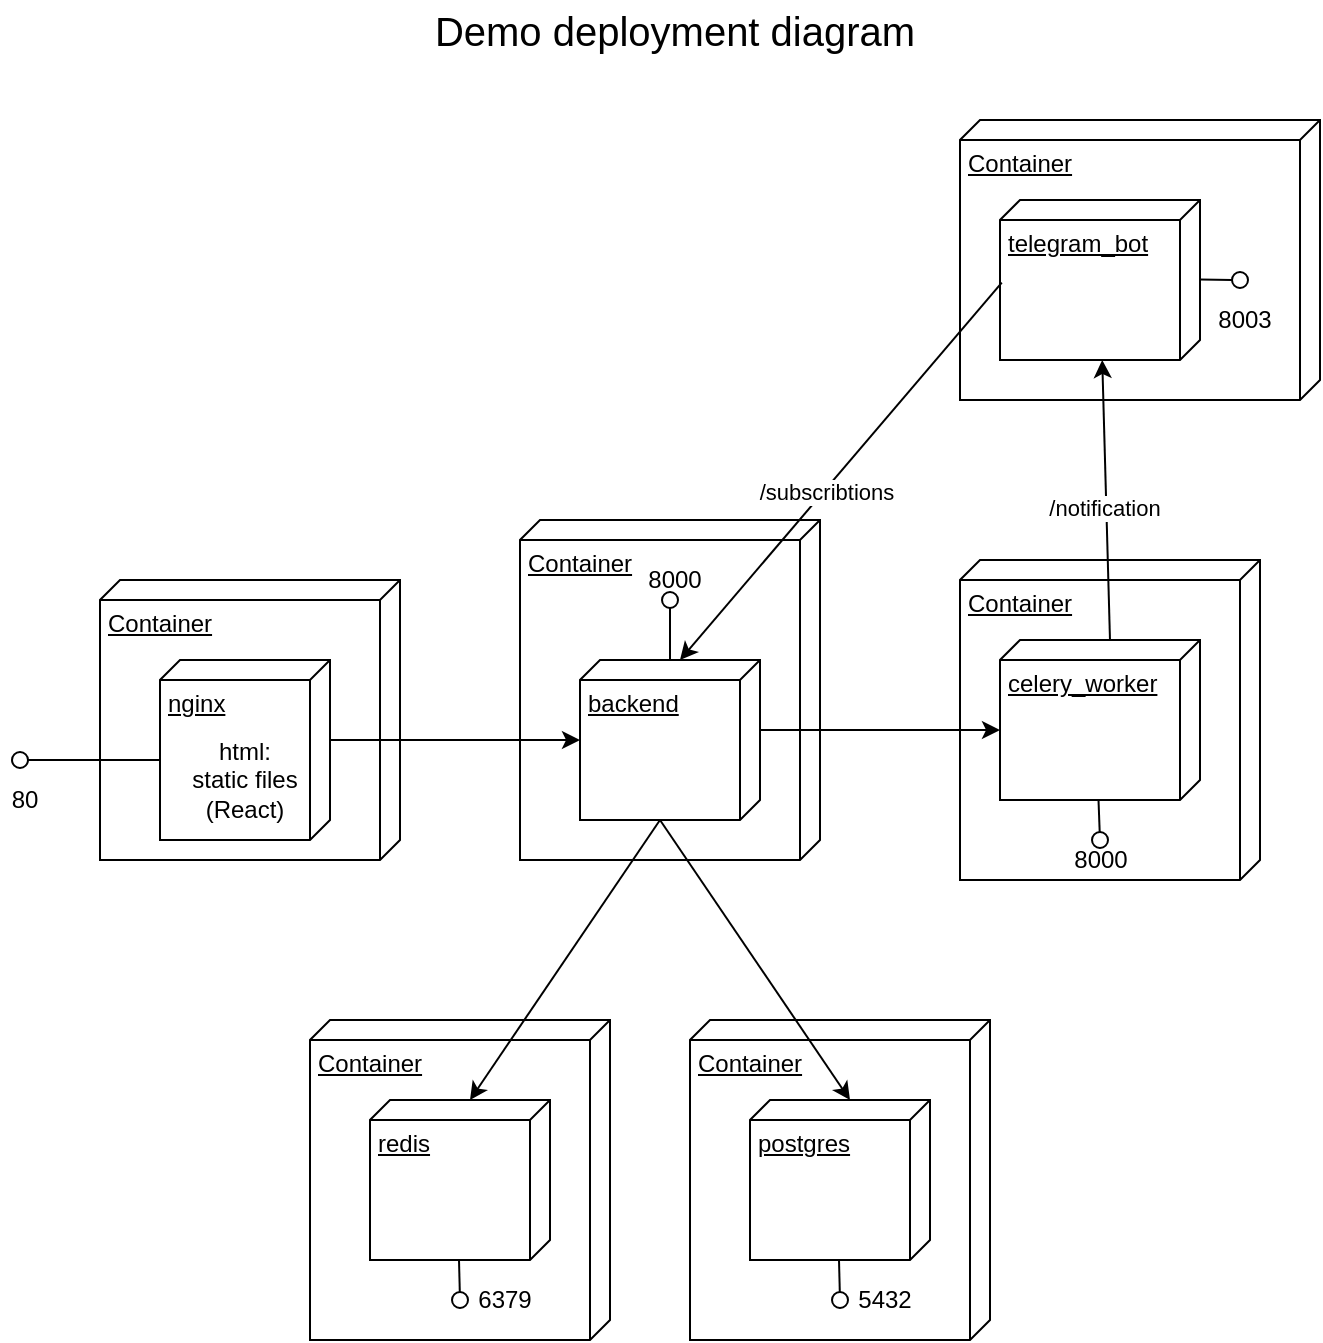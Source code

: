 <mxfile version="20.3.0" type="device"><diagram id="LOh8ylKC7YtTuwkyJs7f" name="Page-1"><mxGraphModel dx="901" dy="2221" grid="1" gridSize="10" guides="1" tooltips="1" connect="1" arrows="1" fold="1" page="1" pageScale="1" pageWidth="827" pageHeight="1169" math="0" shadow="0"><root><mxCell id="0"/><mxCell id="1" parent="0"/><mxCell id="MQ5eMXhDKmc299ko9ecY-15" value="Container" style="verticalAlign=top;align=left;spacingTop=8;spacingLeft=2;spacingRight=12;shape=cube;size=10;direction=south;fontStyle=4;html=1;" vertex="1" parent="1"><mxGeometry x="205" y="710" width="150" height="160" as="geometry"/></mxCell><mxCell id="MQ5eMXhDKmc299ko9ecY-5" value="redis" style="verticalAlign=top;align=left;spacingTop=8;spacingLeft=2;spacingRight=12;shape=cube;size=10;direction=south;fontStyle=4;html=1;" vertex="1" parent="1"><mxGeometry x="235" y="750" width="90" height="80" as="geometry"/></mxCell><mxCell id="MQ5eMXhDKmc299ko9ecY-17" value="Container" style="verticalAlign=top;align=left;spacingTop=8;spacingLeft=2;spacingRight=12;shape=cube;size=10;direction=south;fontStyle=4;html=1;" vertex="1" parent="1"><mxGeometry x="395" y="710" width="150" height="160" as="geometry"/></mxCell><mxCell id="MQ5eMXhDKmc299ko9ecY-18" value="postgres" style="verticalAlign=top;align=left;spacingTop=8;spacingLeft=2;spacingRight=12;shape=cube;size=10;direction=south;fontStyle=4;html=1;" vertex="1" parent="1"><mxGeometry x="425" y="750" width="90" height="80" as="geometry"/></mxCell><mxCell id="MQ5eMXhDKmc299ko9ecY-19" value="Container" style="verticalAlign=top;align=left;spacingTop=8;spacingLeft=2;spacingRight=12;shape=cube;size=10;direction=south;fontStyle=4;html=1;" vertex="1" parent="1"><mxGeometry x="100" y="490" width="150" height="140" as="geometry"/></mxCell><mxCell id="MQ5eMXhDKmc299ko9ecY-20" value="nginx" style="verticalAlign=top;align=left;spacingTop=8;spacingLeft=2;spacingRight=12;shape=cube;size=10;direction=south;fontStyle=4;html=1;" vertex="1" parent="1"><mxGeometry x="130" y="530" width="85" height="90" as="geometry"/></mxCell><mxCell id="MQ5eMXhDKmc299ko9ecY-21" value="html: &lt;br&gt;static files (React)" style="text;html=1;strokeColor=none;fillColor=none;align=center;verticalAlign=middle;whiteSpace=wrap;rounded=0;" vertex="1" parent="1"><mxGeometry x="140" y="570" width="65" height="40" as="geometry"/></mxCell><mxCell id="MQ5eMXhDKmc299ko9ecY-23" value="Container" style="verticalAlign=top;align=left;spacingTop=8;spacingLeft=2;spacingRight=12;shape=cube;size=10;direction=south;fontStyle=4;html=1;" vertex="1" parent="1"><mxGeometry x="310" y="460" width="150" height="170" as="geometry"/></mxCell><mxCell id="MQ5eMXhDKmc299ko9ecY-24" value="backend" style="verticalAlign=top;align=left;spacingTop=8;spacingLeft=2;spacingRight=12;shape=cube;size=10;direction=south;fontStyle=4;html=1;" vertex="1" parent="1"><mxGeometry x="340" y="530" width="90" height="80" as="geometry"/></mxCell><mxCell id="MQ5eMXhDKmc299ko9ecY-25" value="Container" style="verticalAlign=top;align=left;spacingTop=8;spacingLeft=2;spacingRight=12;shape=cube;size=10;direction=south;fontStyle=4;html=1;" vertex="1" parent="1"><mxGeometry x="530" y="480" width="150" height="160" as="geometry"/></mxCell><mxCell id="MQ5eMXhDKmc299ko9ecY-26" value="celery_worker" style="verticalAlign=top;align=left;spacingTop=8;spacingLeft=2;spacingRight=12;shape=cube;size=10;direction=south;fontStyle=4;html=1;" vertex="1" parent="1"><mxGeometry x="550" y="520" width="100" height="80" as="geometry"/></mxCell><mxCell id="MQ5eMXhDKmc299ko9ecY-27" value="Container" style="verticalAlign=top;align=left;spacingTop=8;spacingLeft=2;spacingRight=12;shape=cube;size=10;direction=south;fontStyle=4;html=1;" vertex="1" parent="1"><mxGeometry x="530" y="260" width="180" height="140" as="geometry"/></mxCell><mxCell id="MQ5eMXhDKmc299ko9ecY-28" value="telegram_bot" style="verticalAlign=top;align=left;spacingTop=8;spacingLeft=2;spacingRight=12;shape=cube;size=10;direction=south;fontStyle=4;html=1;" vertex="1" parent="1"><mxGeometry x="550" y="300" width="100" height="80" as="geometry"/></mxCell><mxCell id="MQ5eMXhDKmc299ko9ecY-11" style="edgeStyle=none;rounded=0;orthogonalLoop=1;jettySize=auto;html=1;exitX=0;exitY=0;exitDx=0;exitDy=45;exitPerimeter=0;" edge="1" parent="1" source="MQ5eMXhDKmc299ko9ecY-26" target="MQ5eMXhDKmc299ko9ecY-28"><mxGeometry relative="1" as="geometry"><mxPoint x="640" y="500" as="sourcePoint"/><mxPoint x="560" y="450" as="targetPoint"/></mxGeometry></mxCell><mxCell id="MQ5eMXhDKmc299ko9ecY-14" value="/notification" style="edgeLabel;html=1;align=center;verticalAlign=middle;resizable=0;points=[];" vertex="1" connectable="0" parent="MQ5eMXhDKmc299ko9ecY-11"><mxGeometry x="-0.06" y="1" relative="1" as="geometry"><mxPoint as="offset"/></mxGeometry></mxCell><mxCell id="MQ5eMXhDKmc299ko9ecY-12" style="edgeStyle=none;rounded=0;orthogonalLoop=1;jettySize=auto;html=1;exitX=0.517;exitY=0.991;exitDx=0;exitDy=0;exitPerimeter=0;entryX=0;entryY=0;entryDx=0;entryDy=40;entryPerimeter=0;" edge="1" parent="1" source="MQ5eMXhDKmc299ko9ecY-28" target="MQ5eMXhDKmc299ko9ecY-24"><mxGeometry relative="1" as="geometry"><mxPoint x="340" y="300" as="sourcePoint"/><mxPoint x="280" y="460" as="targetPoint"/></mxGeometry></mxCell><mxCell id="MQ5eMXhDKmc299ko9ecY-13" value="/subscribtions" style="edgeLabel;html=1;align=center;verticalAlign=middle;resizable=0;points=[];" vertex="1" connectable="0" parent="MQ5eMXhDKmc299ko9ecY-12"><mxGeometry x="0.102" y="1" relative="1" as="geometry"><mxPoint as="offset"/></mxGeometry></mxCell><mxCell id="MQ5eMXhDKmc299ko9ecY-30" value="" style="endArrow=classic;html=1;rounded=0;exitX=0;exitY=0;exitDx=40;exitDy=0;exitPerimeter=0;" edge="1" parent="1" source="MQ5eMXhDKmc299ko9ecY-20" target="MQ5eMXhDKmc299ko9ecY-24"><mxGeometry width="50" height="50" relative="1" as="geometry"><mxPoint x="240" y="600" as="sourcePoint"/><mxPoint x="290" y="550" as="targetPoint"/></mxGeometry></mxCell><mxCell id="MQ5eMXhDKmc299ko9ecY-31" value="" style="endArrow=classic;html=1;rounded=0;entryX=0;entryY=0;entryDx=45;entryDy=100;entryPerimeter=0;exitX=0;exitY=0;exitDx=35;exitDy=0;exitPerimeter=0;" edge="1" parent="1" source="MQ5eMXhDKmc299ko9ecY-24" target="MQ5eMXhDKmc299ko9ecY-26"><mxGeometry width="50" height="50" relative="1" as="geometry"><mxPoint x="280" y="700" as="sourcePoint"/><mxPoint x="330" y="650" as="targetPoint"/></mxGeometry></mxCell><mxCell id="MQ5eMXhDKmc299ko9ecY-32" value="" style="endArrow=classic;html=1;rounded=0;entryX=0;entryY=0;entryDx=0;entryDy=40;entryPerimeter=0;exitX=0;exitY=0;exitDx=80;exitDy=50;exitPerimeter=0;" edge="1" parent="1" source="MQ5eMXhDKmc299ko9ecY-24" target="MQ5eMXhDKmc299ko9ecY-18"><mxGeometry width="50" height="50" relative="1" as="geometry"><mxPoint x="280" y="700" as="sourcePoint"/><mxPoint x="330" y="650" as="targetPoint"/></mxGeometry></mxCell><mxCell id="MQ5eMXhDKmc299ko9ecY-33" value="" style="endArrow=classic;html=1;rounded=0;entryX=0;entryY=0;entryDx=0;entryDy=40;entryPerimeter=0;exitX=0;exitY=0;exitDx=80;exitDy=50;exitPerimeter=0;" edge="1" parent="1" source="MQ5eMXhDKmc299ko9ecY-24" target="MQ5eMXhDKmc299ko9ecY-5"><mxGeometry width="50" height="50" relative="1" as="geometry"><mxPoint x="370" y="620" as="sourcePoint"/><mxPoint x="485" y="760" as="targetPoint"/></mxGeometry></mxCell><mxCell id="MQ5eMXhDKmc299ko9ecY-38" value="" style="html=1;verticalAlign=bottom;labelBackgroundColor=none;endArrow=oval;endFill=0;endSize=8;rounded=0;exitX=0;exitY=0;exitDx=50;exitDy=85;exitPerimeter=0;" edge="1" parent="1" source="MQ5eMXhDKmc299ko9ecY-20"><mxGeometry width="160" relative="1" as="geometry"><mxPoint x="127" y="620" as="sourcePoint"/><mxPoint x="60" y="580" as="targetPoint"/></mxGeometry></mxCell><mxCell id="MQ5eMXhDKmc299ko9ecY-39" value="" style="html=1;verticalAlign=bottom;labelBackgroundColor=none;endArrow=oval;endFill=0;endSize=8;rounded=0;" edge="1" parent="1" source="MQ5eMXhDKmc299ko9ecY-24"><mxGeometry width="160" relative="1" as="geometry"><mxPoint x="374" y="390" as="sourcePoint"/><mxPoint x="385" y="500" as="targetPoint"/></mxGeometry></mxCell><mxCell id="MQ5eMXhDKmc299ko9ecY-40" value="" style="html=1;verticalAlign=bottom;labelBackgroundColor=none;endArrow=oval;endFill=0;endSize=8;rounded=0;" edge="1" parent="1"><mxGeometry width="160" relative="1" as="geometry"><mxPoint x="599.25" y="600" as="sourcePoint"/><mxPoint x="600" y="620" as="targetPoint"/></mxGeometry></mxCell><mxCell id="MQ5eMXhDKmc299ko9ecY-41" value="" style="html=1;verticalAlign=bottom;labelBackgroundColor=none;endArrow=oval;endFill=0;endSize=8;rounded=0;" edge="1" parent="1"><mxGeometry width="160" relative="1" as="geometry"><mxPoint x="279.5" y="830" as="sourcePoint"/><mxPoint x="280" y="850" as="targetPoint"/></mxGeometry></mxCell><mxCell id="MQ5eMXhDKmc299ko9ecY-42" value="" style="html=1;verticalAlign=bottom;labelBackgroundColor=none;endArrow=oval;endFill=0;endSize=8;rounded=0;" edge="1" parent="1"><mxGeometry width="160" relative="1" as="geometry"><mxPoint x="469.5" y="830" as="sourcePoint"/><mxPoint x="470" y="850" as="targetPoint"/></mxGeometry></mxCell><mxCell id="MQ5eMXhDKmc299ko9ecY-43" value="" style="html=1;verticalAlign=bottom;labelBackgroundColor=none;endArrow=oval;endFill=0;endSize=8;rounded=0;" edge="1" parent="1"><mxGeometry width="160" relative="1" as="geometry"><mxPoint x="650" y="339.69" as="sourcePoint"/><mxPoint x="670" y="340" as="targetPoint"/></mxGeometry></mxCell><mxCell id="MQ5eMXhDKmc299ko9ecY-44" value="80" style="text;html=1;strokeColor=none;fillColor=none;align=center;verticalAlign=middle;whiteSpace=wrap;rounded=0;" vertex="1" parent="1"><mxGeometry x="50" y="590" width="25" height="20" as="geometry"/></mxCell><mxCell id="MQ5eMXhDKmc299ko9ecY-45" value="6379" style="text;html=1;strokeColor=none;fillColor=none;align=center;verticalAlign=middle;whiteSpace=wrap;rounded=0;" vertex="1" parent="1"><mxGeometry x="290" y="840" width="25" height="20" as="geometry"/></mxCell><mxCell id="MQ5eMXhDKmc299ko9ecY-46" value="5432" style="text;html=1;strokeColor=none;fillColor=none;align=center;verticalAlign=middle;whiteSpace=wrap;rounded=0;" vertex="1" parent="1"><mxGeometry x="480" y="840" width="25" height="20" as="geometry"/></mxCell><mxCell id="MQ5eMXhDKmc299ko9ecY-47" value="8000" style="text;html=1;strokeColor=none;fillColor=none;align=center;verticalAlign=middle;whiteSpace=wrap;rounded=0;" vertex="1" parent="1"><mxGeometry x="587.5" y="620" width="25" height="20" as="geometry"/></mxCell><mxCell id="MQ5eMXhDKmc299ko9ecY-48" value="8003" style="text;html=1;strokeColor=none;fillColor=none;align=center;verticalAlign=middle;whiteSpace=wrap;rounded=0;" vertex="1" parent="1"><mxGeometry x="660" y="350" width="25" height="20" as="geometry"/></mxCell><mxCell id="MQ5eMXhDKmc299ko9ecY-49" value="8000" style="text;html=1;strokeColor=none;fillColor=none;align=center;verticalAlign=middle;whiteSpace=wrap;rounded=0;" vertex="1" parent="1"><mxGeometry x="375" y="480" width="25" height="20" as="geometry"/></mxCell><mxCell id="MQ5eMXhDKmc299ko9ecY-51" value="&lt;font style=&quot;font-size: 20px;&quot;&gt;Demo deployment diagram&lt;/font&gt;" style="text;html=1;strokeColor=none;fillColor=none;align=center;verticalAlign=middle;whiteSpace=wrap;rounded=0;" vertex="1" parent="1"><mxGeometry x="255" y="200" width="265" height="30" as="geometry"/></mxCell></root></mxGraphModel></diagram></mxfile>